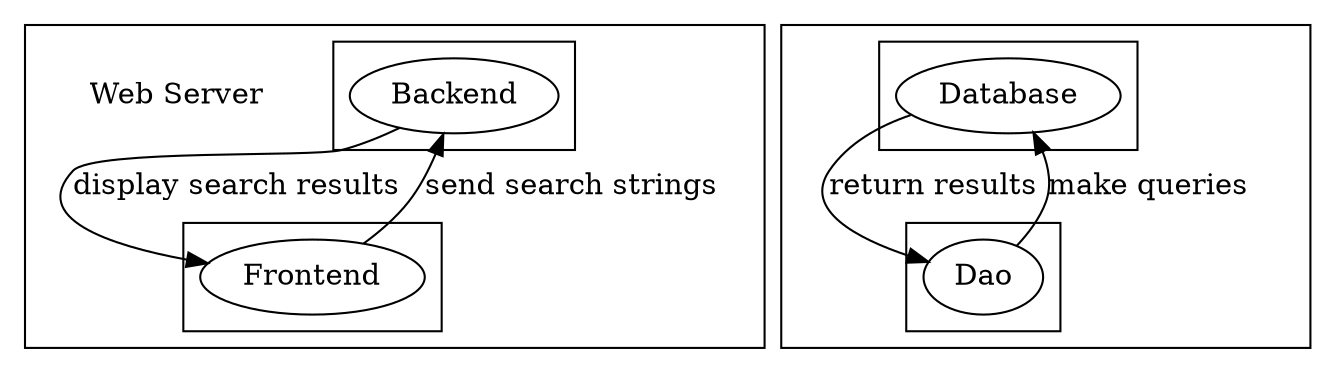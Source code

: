 // Design model, or "solution space"

digraph design {
  compound = true;
  node [shape=ellipse];

  subgraph cluster3 {
    ws [label="Web Server", color=white];
    subgraph cluster4 {
      be [label="Backend"];
    }
    subgraph cluster5 {
      fe [label="Frontend"];
    }
    fe -> be [label="send search strings"];
    be -> fe [label="display search results"];
  }
  
  subgraph cluster0 {
    subgraph cluster1 {
      db [label="Database"];
    }
    subgraph cluster2 {
      dao [label="Dao"];
    }
    dao -> db [label="make queries"];
    db -> dao [label="return results"];
  }

}
